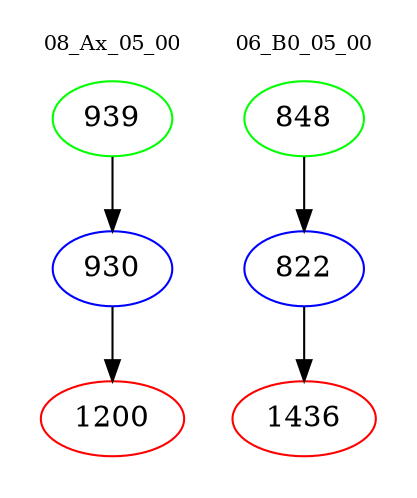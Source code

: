 digraph{
subgraph cluster_0 {
color = white
label = "08_Ax_05_00";
fontsize=10;
T0_939 [label="939", color="green"]
T0_939 -> T0_930 [color="black"]
T0_930 [label="930", color="blue"]
T0_930 -> T0_1200 [color="black"]
T0_1200 [label="1200", color="red"]
}
subgraph cluster_1 {
color = white
label = "06_B0_05_00";
fontsize=10;
T1_848 [label="848", color="green"]
T1_848 -> T1_822 [color="black"]
T1_822 [label="822", color="blue"]
T1_822 -> T1_1436 [color="black"]
T1_1436 [label="1436", color="red"]
}
}
